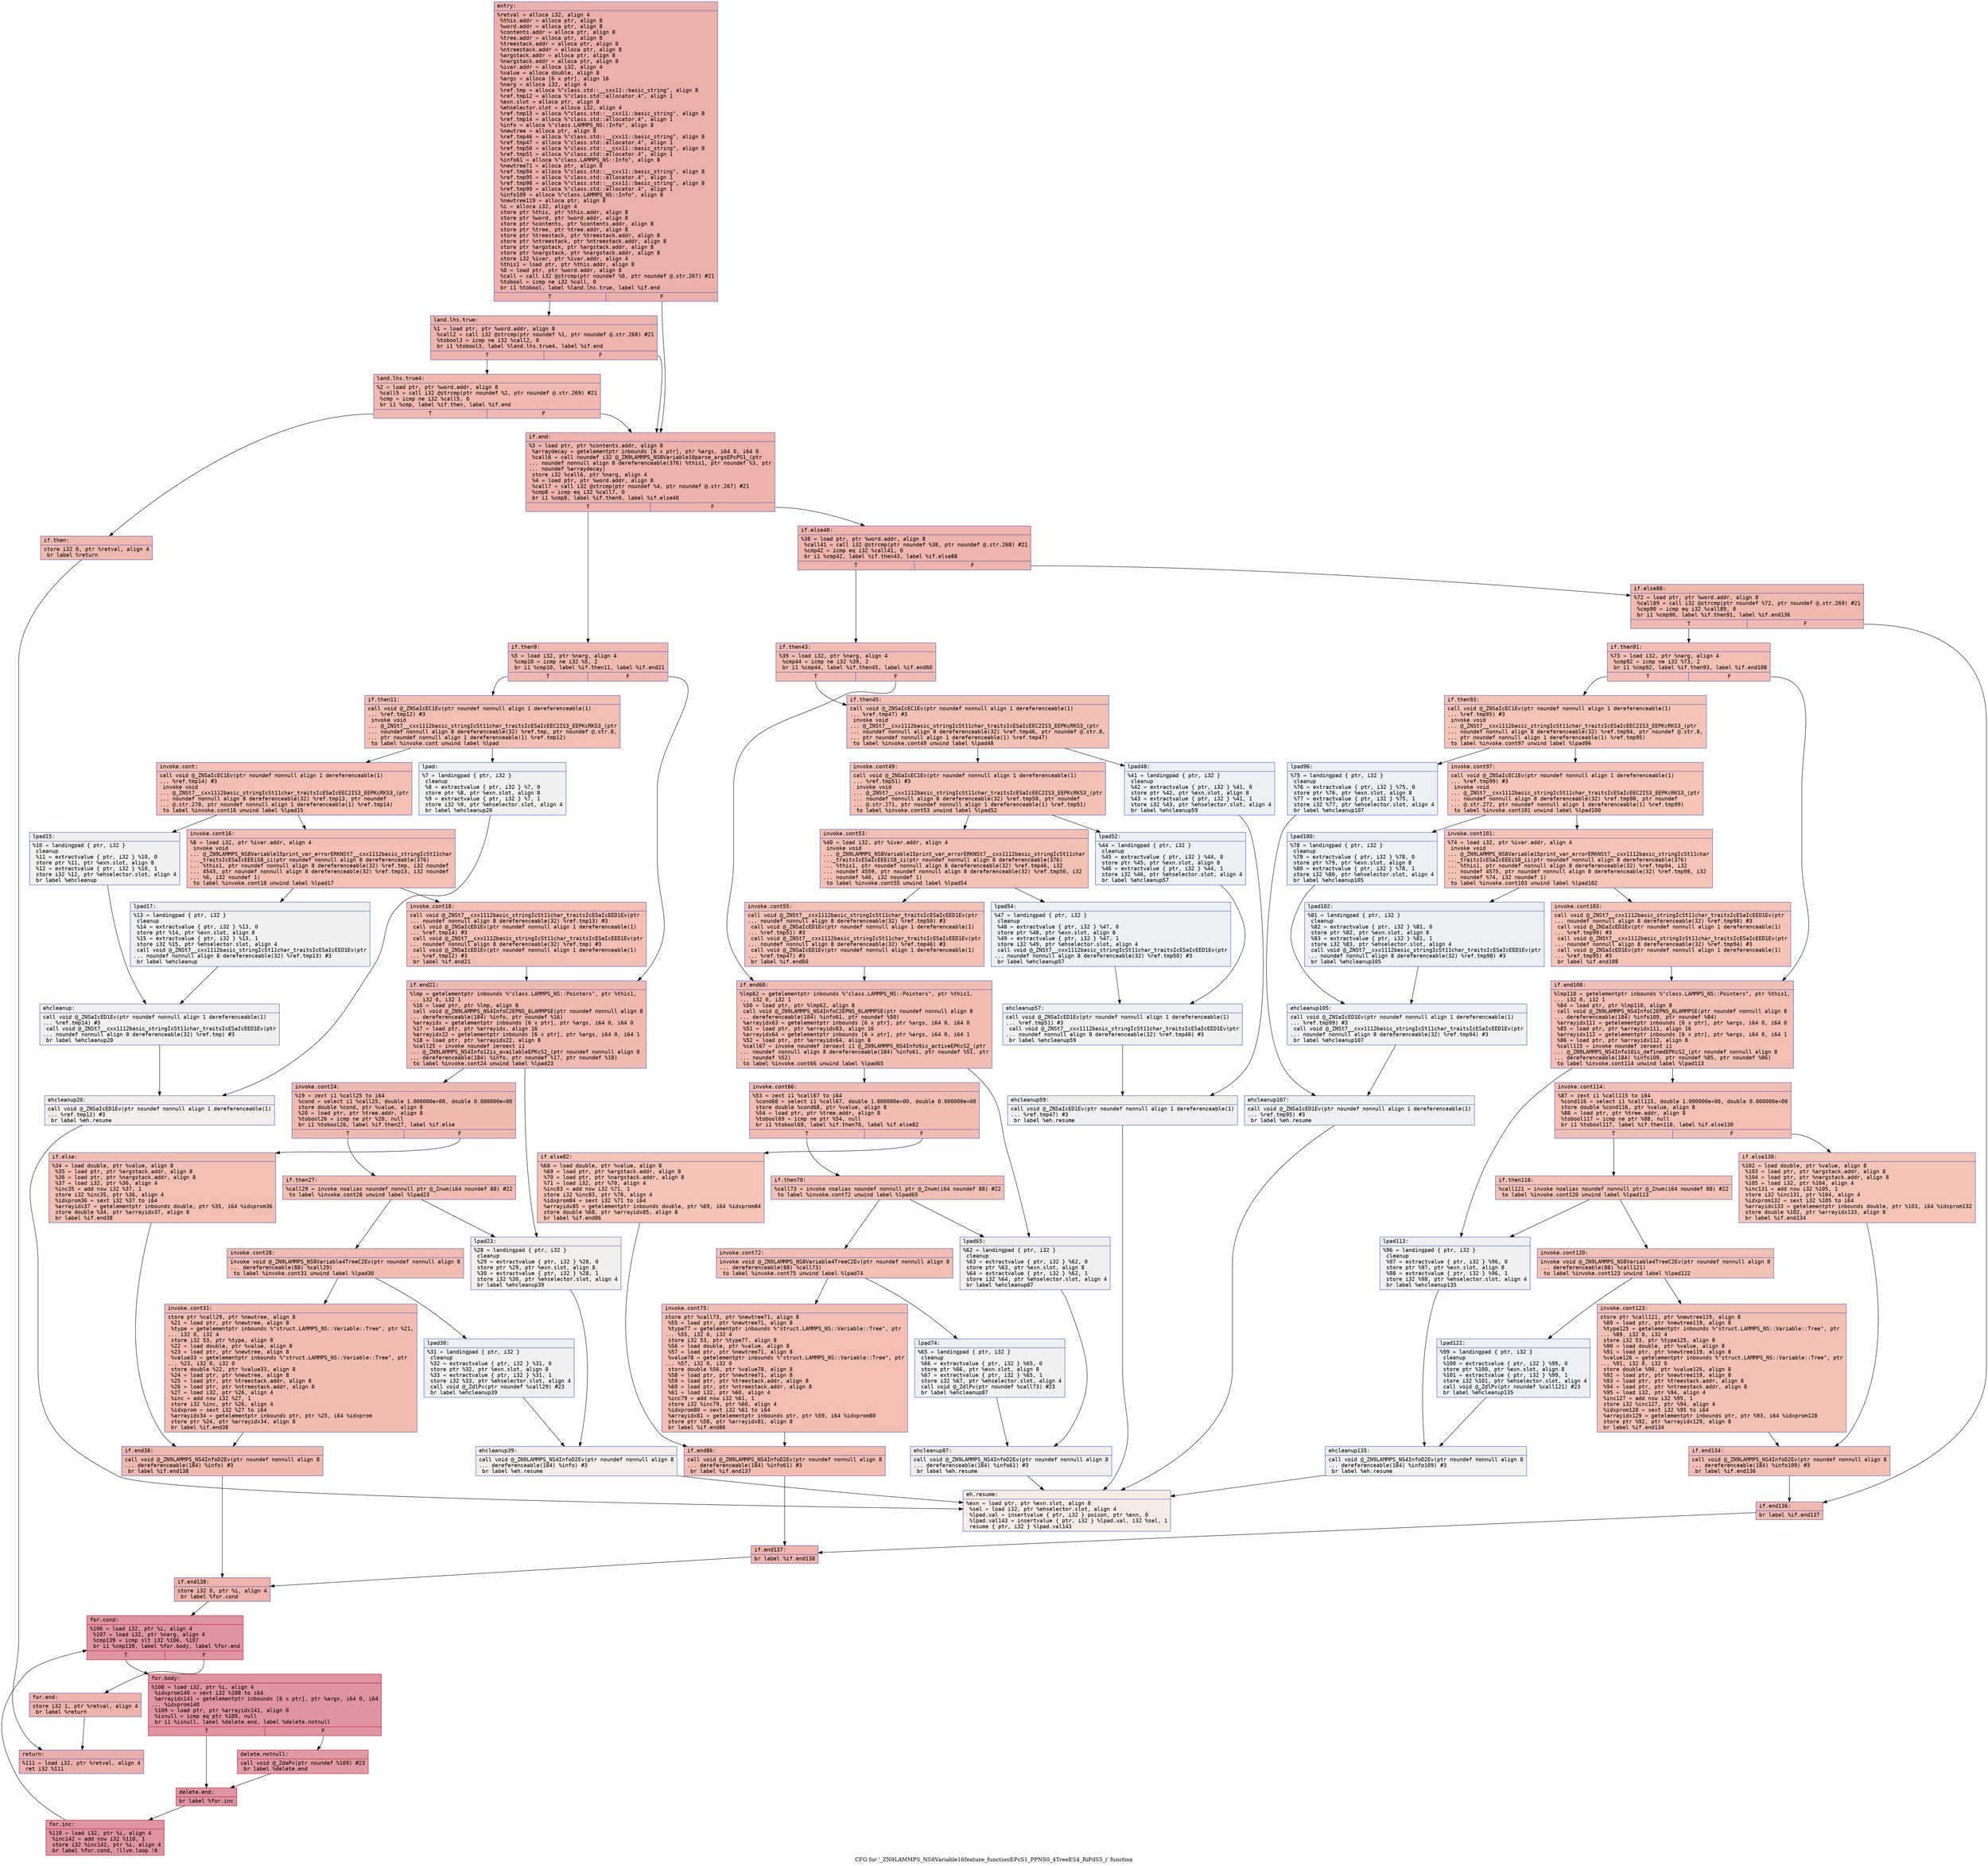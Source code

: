 digraph "CFG for '_ZN9LAMMPS_NS8Variable16feature_functionEPcS1_PPNS0_4TreeES4_RiPdS5_i' function" {
	label="CFG for '_ZN9LAMMPS_NS8Variable16feature_functionEPcS1_PPNS0_4TreeES4_RiPdS5_i' function";

	Node0x556bfe869080 [shape=record,color="#3d50c3ff", style=filled, fillcolor="#d24b4070" fontname="Courier",label="{entry:\l|  %retval = alloca i32, align 4\l  %this.addr = alloca ptr, align 8\l  %word.addr = alloca ptr, align 8\l  %contents.addr = alloca ptr, align 8\l  %tree.addr = alloca ptr, align 8\l  %treestack.addr = alloca ptr, align 8\l  %ntreestack.addr = alloca ptr, align 8\l  %argstack.addr = alloca ptr, align 8\l  %nargstack.addr = alloca ptr, align 8\l  %ivar.addr = alloca i32, align 4\l  %value = alloca double, align 8\l  %args = alloca [6 x ptr], align 16\l  %narg = alloca i32, align 4\l  %ref.tmp = alloca %\"class.std::__cxx11::basic_string\", align 8\l  %ref.tmp12 = alloca %\"class.std::allocator.4\", align 1\l  %exn.slot = alloca ptr, align 8\l  %ehselector.slot = alloca i32, align 4\l  %ref.tmp13 = alloca %\"class.std::__cxx11::basic_string\", align 8\l  %ref.tmp14 = alloca %\"class.std::allocator.4\", align 1\l  %info = alloca %\"class.LAMMPS_NS::Info\", align 8\l  %newtree = alloca ptr, align 8\l  %ref.tmp46 = alloca %\"class.std::__cxx11::basic_string\", align 8\l  %ref.tmp47 = alloca %\"class.std::allocator.4\", align 1\l  %ref.tmp50 = alloca %\"class.std::__cxx11::basic_string\", align 8\l  %ref.tmp51 = alloca %\"class.std::allocator.4\", align 1\l  %info61 = alloca %\"class.LAMMPS_NS::Info\", align 8\l  %newtree71 = alloca ptr, align 8\l  %ref.tmp94 = alloca %\"class.std::__cxx11::basic_string\", align 8\l  %ref.tmp95 = alloca %\"class.std::allocator.4\", align 1\l  %ref.tmp98 = alloca %\"class.std::__cxx11::basic_string\", align 8\l  %ref.tmp99 = alloca %\"class.std::allocator.4\", align 1\l  %info109 = alloca %\"class.LAMMPS_NS::Info\", align 8\l  %newtree119 = alloca ptr, align 8\l  %i = alloca i32, align 4\l  store ptr %this, ptr %this.addr, align 8\l  store ptr %word, ptr %word.addr, align 8\l  store ptr %contents, ptr %contents.addr, align 8\l  store ptr %tree, ptr %tree.addr, align 8\l  store ptr %treestack, ptr %treestack.addr, align 8\l  store ptr %ntreestack, ptr %ntreestack.addr, align 8\l  store ptr %argstack, ptr %argstack.addr, align 8\l  store ptr %nargstack, ptr %nargstack.addr, align 8\l  store i32 %ivar, ptr %ivar.addr, align 4\l  %this1 = load ptr, ptr %this.addr, align 8\l  %0 = load ptr, ptr %word.addr, align 8\l  %call = call i32 @strcmp(ptr noundef %0, ptr noundef @.str.267) #21\l  %tobool = icmp ne i32 %call, 0\l  br i1 %tobool, label %land.lhs.true, label %if.end\l|{<s0>T|<s1>F}}"];
	Node0x556bfe869080:s0 -> Node0x556bfe86b920[tooltip="entry -> land.lhs.true\nProbability 62.50%" ];
	Node0x556bfe869080:s1 -> Node0x556bfe86b970[tooltip="entry -> if.end\nProbability 37.50%" ];
	Node0x556bfe86b920 [shape=record,color="#3d50c3ff", style=filled, fillcolor="#d8564670" fontname="Courier",label="{land.lhs.true:\l|  %1 = load ptr, ptr %word.addr, align 8\l  %call2 = call i32 @strcmp(ptr noundef %1, ptr noundef @.str.268) #21\l  %tobool3 = icmp ne i32 %call2, 0\l  br i1 %tobool3, label %land.lhs.true4, label %if.end\l|{<s0>T|<s1>F}}"];
	Node0x556bfe86b920:s0 -> Node0x556bfe86a530[tooltip="land.lhs.true -> land.lhs.true4\nProbability 62.50%" ];
	Node0x556bfe86b920:s1 -> Node0x556bfe86b970[tooltip="land.lhs.true -> if.end\nProbability 37.50%" ];
	Node0x556bfe86a530 [shape=record,color="#3d50c3ff", style=filled, fillcolor="#dc5d4a70" fontname="Courier",label="{land.lhs.true4:\l|  %2 = load ptr, ptr %word.addr, align 8\l  %call5 = call i32 @strcmp(ptr noundef %2, ptr noundef @.str.269) #21\l  %cmp = icmp ne i32 %call5, 0\l  br i1 %cmp, label %if.then, label %if.end\l|{<s0>T|<s1>F}}"];
	Node0x556bfe86a530:s0 -> Node0x556bfe86c330[tooltip="land.lhs.true4 -> if.then\nProbability 62.50%" ];
	Node0x556bfe86a530:s1 -> Node0x556bfe86b970[tooltip="land.lhs.true4 -> if.end\nProbability 37.50%" ];
	Node0x556bfe86c330 [shape=record,color="#3d50c3ff", style=filled, fillcolor="#de614d70" fontname="Courier",label="{if.then:\l|  store i32 0, ptr %retval, align 4\l  br label %return\l}"];
	Node0x556bfe86c330 -> Node0x556bfe86c4f0[tooltip="if.then -> return\nProbability 100.00%" ];
	Node0x556bfe86b970 [shape=record,color="#3d50c3ff", style=filled, fillcolor="#d6524470" fontname="Courier",label="{if.end:\l|  %3 = load ptr, ptr %contents.addr, align 8\l  %arraydecay = getelementptr inbounds [6 x ptr], ptr %args, i64 0, i64 0\l  %call6 = call noundef i32 @_ZN9LAMMPS_NS8Variable10parse_argsEPcPS1_(ptr\l... noundef nonnull align 8 dereferenceable(376) %this1, ptr noundef %3, ptr\l... noundef %arraydecay)\l  store i32 %call6, ptr %narg, align 4\l  %4 = load ptr, ptr %word.addr, align 8\l  %call7 = call i32 @strcmp(ptr noundef %4, ptr noundef @.str.267) #21\l  %cmp8 = icmp eq i32 %call7, 0\l  br i1 %cmp8, label %if.then9, label %if.else40\l|{<s0>T|<s1>F}}"];
	Node0x556bfe86b970:s0 -> Node0x556bfe86cb40[tooltip="if.end -> if.then9\nProbability 37.50%" ];
	Node0x556bfe86b970:s1 -> Node0x556bfe86cb90[tooltip="if.end -> if.else40\nProbability 62.50%" ];
	Node0x556bfe86cb40 [shape=record,color="#3d50c3ff", style=filled, fillcolor="#de614d70" fontname="Courier",label="{if.then9:\l|  %5 = load i32, ptr %narg, align 4\l  %cmp10 = icmp ne i32 %5, 2\l  br i1 %cmp10, label %if.then11, label %if.end21\l|{<s0>T|<s1>F}}"];
	Node0x556bfe86cb40:s0 -> Node0x556bfe86cdf0[tooltip="if.then9 -> if.then11\nProbability 50.00%" ];
	Node0x556bfe86cb40:s1 -> Node0x556bfe86ce70[tooltip="if.then9 -> if.end21\nProbability 50.00%" ];
	Node0x556bfe86cdf0 [shape=record,color="#3d50c3ff", style=filled, fillcolor="#e36c5570" fontname="Courier",label="{if.then11:\l|  call void @_ZNSaIcEC1Ev(ptr noundef nonnull align 1 dereferenceable(1)\l... %ref.tmp12) #3\l  invoke void\l... @_ZNSt7__cxx1112basic_stringIcSt11char_traitsIcESaIcEEC2IS3_EEPKcRKS3_(ptr\l... noundef nonnull align 8 dereferenceable(32) %ref.tmp, ptr noundef @.str.8,\l... ptr noundef nonnull align 1 dereferenceable(1) %ref.tmp12)\l          to label %invoke.cont unwind label %lpad\l}"];
	Node0x556bfe86cdf0 -> Node0x556bfe86d120[tooltip="if.then11 -> invoke.cont\nProbability 100.00%" ];
	Node0x556bfe86cdf0 -> Node0x556bfe86d1a0[tooltip="if.then11 -> lpad\nProbability 0.00%" ];
	Node0x556bfe86d120 [shape=record,color="#3d50c3ff", style=filled, fillcolor="#e36c5570" fontname="Courier",label="{invoke.cont:\l|  call void @_ZNSaIcEC1Ev(ptr noundef nonnull align 1 dereferenceable(1)\l... %ref.tmp14) #3\l  invoke void\l... @_ZNSt7__cxx1112basic_stringIcSt11char_traitsIcESaIcEEC2IS3_EEPKcRKS3_(ptr\l... noundef nonnull align 8 dereferenceable(32) %ref.tmp13, ptr noundef\l... @.str.270, ptr noundef nonnull align 1 dereferenceable(1) %ref.tmp14)\l          to label %invoke.cont16 unwind label %lpad15\l}"];
	Node0x556bfe86d120 -> Node0x556bfe86d4c0[tooltip="invoke.cont -> invoke.cont16\nProbability 100.00%" ];
	Node0x556bfe86d120 -> Node0x556bfe86d510[tooltip="invoke.cont -> lpad15\nProbability 0.00%" ];
	Node0x556bfe86d4c0 [shape=record,color="#3d50c3ff", style=filled, fillcolor="#e36c5570" fontname="Courier",label="{invoke.cont16:\l|  %6 = load i32, ptr %ivar.addr, align 4\l  invoke void\l... @_ZN9LAMMPS_NS8Variable15print_var_errorERKNSt7__cxx1112basic_stringIcSt11char\l..._traitsIcESaIcEEEiS8_ii(ptr noundef nonnull align 8 dereferenceable(376)\l... %this1, ptr noundef nonnull align 8 dereferenceable(32) %ref.tmp, i32 noundef\l... 4543, ptr noundef nonnull align 8 dereferenceable(32) %ref.tmp13, i32 noundef\l... %6, i32 noundef 1)\l          to label %invoke.cont18 unwind label %lpad17\l}"];
	Node0x556bfe86d4c0 -> Node0x556bfe86d470[tooltip="invoke.cont16 -> invoke.cont18\nProbability 100.00%" ];
	Node0x556bfe86d4c0 -> Node0x556bfe86d860[tooltip="invoke.cont16 -> lpad17\nProbability 0.00%" ];
	Node0x556bfe86d470 [shape=record,color="#3d50c3ff", style=filled, fillcolor="#e36c5570" fontname="Courier",label="{invoke.cont18:\l|  call void @_ZNSt7__cxx1112basic_stringIcSt11char_traitsIcESaIcEED1Ev(ptr\l... noundef nonnull align 8 dereferenceable(32) %ref.tmp13) #3\l  call void @_ZNSaIcED1Ev(ptr noundef nonnull align 1 dereferenceable(1)\l... %ref.tmp14) #3\l  call void @_ZNSt7__cxx1112basic_stringIcSt11char_traitsIcESaIcEED1Ev(ptr\l... noundef nonnull align 8 dereferenceable(32) %ref.tmp) #3\l  call void @_ZNSaIcED1Ev(ptr noundef nonnull align 1 dereferenceable(1)\l... %ref.tmp12) #3\l  br label %if.end21\l}"];
	Node0x556bfe86d470 -> Node0x556bfe86ce70[tooltip="invoke.cont18 -> if.end21\nProbability 100.00%" ];
	Node0x556bfe86d1a0 [shape=record,color="#3d50c3ff", style=filled, fillcolor="#dbdcde70" fontname="Courier",label="{lpad:\l|  %7 = landingpad \{ ptr, i32 \}\l          cleanup\l  %8 = extractvalue \{ ptr, i32 \} %7, 0\l  store ptr %8, ptr %exn.slot, align 8\l  %9 = extractvalue \{ ptr, i32 \} %7, 1\l  store i32 %9, ptr %ehselector.slot, align 4\l  br label %ehcleanup20\l}"];
	Node0x556bfe86d1a0 -> Node0x556bfe86e1c0[tooltip="lpad -> ehcleanup20\nProbability 100.00%" ];
	Node0x556bfe86d510 [shape=record,color="#3d50c3ff", style=filled, fillcolor="#dbdcde70" fontname="Courier",label="{lpad15:\l|  %10 = landingpad \{ ptr, i32 \}\l          cleanup\l  %11 = extractvalue \{ ptr, i32 \} %10, 0\l  store ptr %11, ptr %exn.slot, align 8\l  %12 = extractvalue \{ ptr, i32 \} %10, 1\l  store i32 %12, ptr %ehselector.slot, align 4\l  br label %ehcleanup\l}"];
	Node0x556bfe86d510 -> Node0x556bfe86e4c0[tooltip="lpad15 -> ehcleanup\nProbability 100.00%" ];
	Node0x556bfe86d860 [shape=record,color="#3d50c3ff", style=filled, fillcolor="#dbdcde70" fontname="Courier",label="{lpad17:\l|  %13 = landingpad \{ ptr, i32 \}\l          cleanup\l  %14 = extractvalue \{ ptr, i32 \} %13, 0\l  store ptr %14, ptr %exn.slot, align 8\l  %15 = extractvalue \{ ptr, i32 \} %13, 1\l  store i32 %15, ptr %ehselector.slot, align 4\l  call void @_ZNSt7__cxx1112basic_stringIcSt11char_traitsIcESaIcEED1Ev(ptr\l... noundef nonnull align 8 dereferenceable(32) %ref.tmp13) #3\l  br label %ehcleanup\l}"];
	Node0x556bfe86d860 -> Node0x556bfe86e4c0[tooltip="lpad17 -> ehcleanup\nProbability 100.00%" ];
	Node0x556bfe86e4c0 [shape=record,color="#3d50c3ff", style=filled, fillcolor="#e0dbd870" fontname="Courier",label="{ehcleanup:\l|  call void @_ZNSaIcED1Ev(ptr noundef nonnull align 1 dereferenceable(1)\l... %ref.tmp14) #3\l  call void @_ZNSt7__cxx1112basic_stringIcSt11char_traitsIcESaIcEED1Ev(ptr\l... noundef nonnull align 8 dereferenceable(32) %ref.tmp) #3\l  br label %ehcleanup20\l}"];
	Node0x556bfe86e4c0 -> Node0x556bfe86e1c0[tooltip="ehcleanup -> ehcleanup20\nProbability 100.00%" ];
	Node0x556bfe86e1c0 [shape=record,color="#3d50c3ff", style=filled, fillcolor="#e3d9d370" fontname="Courier",label="{ehcleanup20:\l|  call void @_ZNSaIcED1Ev(ptr noundef nonnull align 1 dereferenceable(1)\l... %ref.tmp12) #3\l  br label %eh.resume\l}"];
	Node0x556bfe86e1c0 -> Node0x556bfe86ed70[tooltip="ehcleanup20 -> eh.resume\nProbability 100.00%" ];
	Node0x556bfe86ce70 [shape=record,color="#3d50c3ff", style=filled, fillcolor="#de614d70" fontname="Courier",label="{if.end21:\l|  %lmp = getelementptr inbounds %\"class.LAMMPS_NS::Pointers\", ptr %this1,\l... i32 0, i32 1\l  %16 = load ptr, ptr %lmp, align 8\l  call void @_ZN9LAMMPS_NS4InfoC2EPNS_6LAMMPSE(ptr noundef nonnull align 8\l... dereferenceable(184) %info, ptr noundef %16)\l  %arrayidx = getelementptr inbounds [6 x ptr], ptr %args, i64 0, i64 0\l  %17 = load ptr, ptr %arrayidx, align 16\l  %arrayidx22 = getelementptr inbounds [6 x ptr], ptr %args, i64 0, i64 1\l  %18 = load ptr, ptr %arrayidx22, align 8\l  %call25 = invoke noundef zeroext i1\l... @_ZN9LAMMPS_NS4Info12is_availableEPKcS2_(ptr noundef nonnull align 8\l... dereferenceable(184) %info, ptr noundef %17, ptr noundef %18)\l          to label %invoke.cont24 unwind label %lpad23\l}"];
	Node0x556bfe86ce70 -> Node0x556bfe86f480[tooltip="if.end21 -> invoke.cont24\nProbability 100.00%" ];
	Node0x556bfe86ce70 -> Node0x556bfe86f500[tooltip="if.end21 -> lpad23\nProbability 0.00%" ];
	Node0x556bfe86f480 [shape=record,color="#3d50c3ff", style=filled, fillcolor="#de614d70" fontname="Courier",label="{invoke.cont24:\l|  %19 = zext i1 %call25 to i64\l  %cond = select i1 %call25, double 1.000000e+00, double 0.000000e+00\l  store double %cond, ptr %value, align 8\l  %20 = load ptr, ptr %tree.addr, align 8\l  %tobool26 = icmp ne ptr %20, null\l  br i1 %tobool26, label %if.then27, label %if.else\l|{<s0>T|<s1>F}}"];
	Node0x556bfe86f480:s0 -> Node0x556bfe86fa60[tooltip="invoke.cont24 -> if.then27\nProbability 62.50%" ];
	Node0x556bfe86f480:s1 -> Node0x556bfe86fae0[tooltip="invoke.cont24 -> if.else\nProbability 37.50%" ];
	Node0x556bfe86fa60 [shape=record,color="#3d50c3ff", style=filled, fillcolor="#e1675170" fontname="Courier",label="{if.then27:\l|  %call29 = invoke noalias noundef nonnull ptr @_Znwm(i64 noundef 88) #22\l          to label %invoke.cont28 unwind label %lpad23\l}"];
	Node0x556bfe86fa60 -> Node0x556bfe86fc20[tooltip="if.then27 -> invoke.cont28\nProbability 100.00%" ];
	Node0x556bfe86fa60 -> Node0x556bfe86f500[tooltip="if.then27 -> lpad23\nProbability 0.00%" ];
	Node0x556bfe86fc20 [shape=record,color="#3d50c3ff", style=filled, fillcolor="#e1675170" fontname="Courier",label="{invoke.cont28:\l|  invoke void @_ZN9LAMMPS_NS8Variable4TreeC2Ev(ptr noundef nonnull align 8\l... dereferenceable(88) %call29)\l          to label %invoke.cont31 unwind label %lpad30\l}"];
	Node0x556bfe86fc20 -> Node0x556bfe86fe20[tooltip="invoke.cont28 -> invoke.cont31\nProbability 100.00%" ];
	Node0x556bfe86fc20 -> Node0x556bfe86fea0[tooltip="invoke.cont28 -> lpad30\nProbability 0.00%" ];
	Node0x556bfe86fe20 [shape=record,color="#3d50c3ff", style=filled, fillcolor="#e1675170" fontname="Courier",label="{invoke.cont31:\l|  store ptr %call29, ptr %newtree, align 8\l  %21 = load ptr, ptr %newtree, align 8\l  %type = getelementptr inbounds %\"struct.LAMMPS_NS::Variable::Tree\", ptr %21,\l... i32 0, i32 4\l  store i32 53, ptr %type, align 8\l  %22 = load double, ptr %value, align 8\l  %23 = load ptr, ptr %newtree, align 8\l  %value33 = getelementptr inbounds %\"struct.LAMMPS_NS::Variable::Tree\", ptr\l... %23, i32 0, i32 0\l  store double %22, ptr %value33, align 8\l  %24 = load ptr, ptr %newtree, align 8\l  %25 = load ptr, ptr %treestack.addr, align 8\l  %26 = load ptr, ptr %ntreestack.addr, align 8\l  %27 = load i32, ptr %26, align 4\l  %inc = add nsw i32 %27, 1\l  store i32 %inc, ptr %26, align 4\l  %idxprom = sext i32 %27 to i64\l  %arrayidx34 = getelementptr inbounds ptr, ptr %25, i64 %idxprom\l  store ptr %24, ptr %arrayidx34, align 8\l  br label %if.end38\l}"];
	Node0x556bfe86fe20 -> Node0x556bfe870ab0[tooltip="invoke.cont31 -> if.end38\nProbability 100.00%" ];
	Node0x556bfe86f500 [shape=record,color="#3d50c3ff", style=filled, fillcolor="#e3d9d370" fontname="Courier",label="{lpad23:\l|  %28 = landingpad \{ ptr, i32 \}\l          cleanup\l  %29 = extractvalue \{ ptr, i32 \} %28, 0\l  store ptr %29, ptr %exn.slot, align 8\l  %30 = extractvalue \{ ptr, i32 \} %28, 1\l  store i32 %30, ptr %ehselector.slot, align 4\l  br label %ehcleanup39\l}"];
	Node0x556bfe86f500 -> Node0x556bfe870e20[tooltip="lpad23 -> ehcleanup39\nProbability 100.00%" ];
	Node0x556bfe86fea0 [shape=record,color="#3d50c3ff", style=filled, fillcolor="#dbdcde70" fontname="Courier",label="{lpad30:\l|  %31 = landingpad \{ ptr, i32 \}\l          cleanup\l  %32 = extractvalue \{ ptr, i32 \} %31, 0\l  store ptr %32, ptr %exn.slot, align 8\l  %33 = extractvalue \{ ptr, i32 \} %31, 1\l  store i32 %33, ptr %ehselector.slot, align 4\l  call void @_ZdlPv(ptr noundef %call29) #23\l  br label %ehcleanup39\l}"];
	Node0x556bfe86fea0 -> Node0x556bfe870e20[tooltip="lpad30 -> ehcleanup39\nProbability 100.00%" ];
	Node0x556bfe86fae0 [shape=record,color="#3d50c3ff", style=filled, fillcolor="#e36c5570" fontname="Courier",label="{if.else:\l|  %34 = load double, ptr %value, align 8\l  %35 = load ptr, ptr %argstack.addr, align 8\l  %36 = load ptr, ptr %nargstack.addr, align 8\l  %37 = load i32, ptr %36, align 4\l  %inc35 = add nsw i32 %37, 1\l  store i32 %inc35, ptr %36, align 4\l  %idxprom36 = sext i32 %37 to i64\l  %arrayidx37 = getelementptr inbounds double, ptr %35, i64 %idxprom36\l  store double %34, ptr %arrayidx37, align 8\l  br label %if.end38\l}"];
	Node0x556bfe86fae0 -> Node0x556bfe870ab0[tooltip="if.else -> if.end38\nProbability 100.00%" ];
	Node0x556bfe870ab0 [shape=record,color="#3d50c3ff", style=filled, fillcolor="#de614d70" fontname="Courier",label="{if.end38:\l|  call void @_ZN9LAMMPS_NS4InfoD2Ev(ptr noundef nonnull align 8\l... dereferenceable(184) %info) #3\l  br label %if.end138\l}"];
	Node0x556bfe870ab0 -> Node0x556bfe86bdc0[tooltip="if.end38 -> if.end138\nProbability 100.00%" ];
	Node0x556bfe870e20 [shape=record,color="#3d50c3ff", style=filled, fillcolor="#e5d8d170" fontname="Courier",label="{ehcleanup39:\l|  call void @_ZN9LAMMPS_NS4InfoD2Ev(ptr noundef nonnull align 8\l... dereferenceable(184) %info) #3\l  br label %eh.resume\l}"];
	Node0x556bfe870e20 -> Node0x556bfe86ed70[tooltip="ehcleanup39 -> eh.resume\nProbability 100.00%" ];
	Node0x556bfe86cb90 [shape=record,color="#3d50c3ff", style=filled, fillcolor="#d8564670" fontname="Courier",label="{if.else40:\l|  %38 = load ptr, ptr %word.addr, align 8\l  %call41 = call i32 @strcmp(ptr noundef %38, ptr noundef @.str.268) #21\l  %cmp42 = icmp eq i32 %call41, 0\l  br i1 %cmp42, label %if.then43, label %if.else88\l|{<s0>T|<s1>F}}"];
	Node0x556bfe86cb90:s0 -> Node0x556bfe8b8940[tooltip="if.else40 -> if.then43\nProbability 37.50%" ];
	Node0x556bfe86cb90:s1 -> Node0x556bfe8b8990[tooltip="if.else40 -> if.else88\nProbability 62.50%" ];
	Node0x556bfe8b8940 [shape=record,color="#3d50c3ff", style=filled, fillcolor="#e1675170" fontname="Courier",label="{if.then43:\l|  %39 = load i32, ptr %narg, align 4\l  %cmp44 = icmp ne i32 %39, 2\l  br i1 %cmp44, label %if.then45, label %if.end60\l|{<s0>T|<s1>F}}"];
	Node0x556bfe8b8940:s0 -> Node0x556bfe8b8bc0[tooltip="if.then43 -> if.then45\nProbability 50.00%" ];
	Node0x556bfe8b8940:s1 -> Node0x556bfe8b8c40[tooltip="if.then43 -> if.end60\nProbability 50.00%" ];
	Node0x556bfe8b8bc0 [shape=record,color="#3d50c3ff", style=filled, fillcolor="#e5705870" fontname="Courier",label="{if.then45:\l|  call void @_ZNSaIcEC1Ev(ptr noundef nonnull align 1 dereferenceable(1)\l... %ref.tmp47) #3\l  invoke void\l... @_ZNSt7__cxx1112basic_stringIcSt11char_traitsIcESaIcEEC2IS3_EEPKcRKS3_(ptr\l... noundef nonnull align 8 dereferenceable(32) %ref.tmp46, ptr noundef @.str.8,\l... ptr noundef nonnull align 1 dereferenceable(1) %ref.tmp47)\l          to label %invoke.cont49 unwind label %lpad48\l}"];
	Node0x556bfe8b8bc0 -> Node0x556bfe8b8f50[tooltip="if.then45 -> invoke.cont49\nProbability 100.00%" ];
	Node0x556bfe8b8bc0 -> Node0x556bfe8b8fd0[tooltip="if.then45 -> lpad48\nProbability 0.00%" ];
	Node0x556bfe8b8f50 [shape=record,color="#3d50c3ff", style=filled, fillcolor="#e5705870" fontname="Courier",label="{invoke.cont49:\l|  call void @_ZNSaIcEC1Ev(ptr noundef nonnull align 1 dereferenceable(1)\l... %ref.tmp51) #3\l  invoke void\l... @_ZNSt7__cxx1112basic_stringIcSt11char_traitsIcESaIcEEC2IS3_EEPKcRKS3_(ptr\l... noundef nonnull align 8 dereferenceable(32) %ref.tmp50, ptr noundef\l... @.str.271, ptr noundef nonnull align 1 dereferenceable(1) %ref.tmp51)\l          to label %invoke.cont53 unwind label %lpad52\l}"];
	Node0x556bfe8b8f50 -> Node0x556bfe8b9350[tooltip="invoke.cont49 -> invoke.cont53\nProbability 100.00%" ];
	Node0x556bfe8b8f50 -> Node0x556bfe8b93a0[tooltip="invoke.cont49 -> lpad52\nProbability 0.00%" ];
	Node0x556bfe8b9350 [shape=record,color="#3d50c3ff", style=filled, fillcolor="#e5705870" fontname="Courier",label="{invoke.cont53:\l|  %40 = load i32, ptr %ivar.addr, align 4\l  invoke void\l... @_ZN9LAMMPS_NS8Variable15print_var_errorERKNSt7__cxx1112basic_stringIcSt11char\l..._traitsIcESaIcEEEiS8_ii(ptr noundef nonnull align 8 dereferenceable(376)\l... %this1, ptr noundef nonnull align 8 dereferenceable(32) %ref.tmp46, i32\l... noundef 4559, ptr noundef nonnull align 8 dereferenceable(32) %ref.tmp50, i32\l... noundef %40, i32 noundef 1)\l          to label %invoke.cont55 unwind label %lpad54\l}"];
	Node0x556bfe8b9350 -> Node0x556bfe8b9300[tooltip="invoke.cont53 -> invoke.cont55\nProbability 100.00%" ];
	Node0x556bfe8b9350 -> Node0x556bfe8b9750[tooltip="invoke.cont53 -> lpad54\nProbability 0.00%" ];
	Node0x556bfe8b9300 [shape=record,color="#3d50c3ff", style=filled, fillcolor="#e5705870" fontname="Courier",label="{invoke.cont55:\l|  call void @_ZNSt7__cxx1112basic_stringIcSt11char_traitsIcESaIcEED1Ev(ptr\l... noundef nonnull align 8 dereferenceable(32) %ref.tmp50) #3\l  call void @_ZNSaIcED1Ev(ptr noundef nonnull align 1 dereferenceable(1)\l... %ref.tmp51) #3\l  call void @_ZNSt7__cxx1112basic_stringIcSt11char_traitsIcESaIcEED1Ev(ptr\l... noundef nonnull align 8 dereferenceable(32) %ref.tmp46) #3\l  call void @_ZNSaIcED1Ev(ptr noundef nonnull align 1 dereferenceable(1)\l... %ref.tmp47) #3\l  br label %if.end60\l}"];
	Node0x556bfe8b9300 -> Node0x556bfe8b8c40[tooltip="invoke.cont55 -> if.end60\nProbability 100.00%" ];
	Node0x556bfe8b8fd0 [shape=record,color="#3d50c3ff", style=filled, fillcolor="#d6dce470" fontname="Courier",label="{lpad48:\l|  %41 = landingpad \{ ptr, i32 \}\l          cleanup\l  %42 = extractvalue \{ ptr, i32 \} %41, 0\l  store ptr %42, ptr %exn.slot, align 8\l  %43 = extractvalue \{ ptr, i32 \} %41, 1\l  store i32 %43, ptr %ehselector.slot, align 4\l  br label %ehcleanup59\l}"];
	Node0x556bfe8b8fd0 -> Node0x556bfe8ba110[tooltip="lpad48 -> ehcleanup59\nProbability 100.00%" ];
	Node0x556bfe8b93a0 [shape=record,color="#3d50c3ff", style=filled, fillcolor="#d6dce470" fontname="Courier",label="{lpad52:\l|  %44 = landingpad \{ ptr, i32 \}\l          cleanup\l  %45 = extractvalue \{ ptr, i32 \} %44, 0\l  store ptr %45, ptr %exn.slot, align 8\l  %46 = extractvalue \{ ptr, i32 \} %44, 1\l  store i32 %46, ptr %ehselector.slot, align 4\l  br label %ehcleanup57\l}"];
	Node0x556bfe8b93a0 -> Node0x556bfe8ba410[tooltip="lpad52 -> ehcleanup57\nProbability 100.00%" ];
	Node0x556bfe8b9750 [shape=record,color="#3d50c3ff", style=filled, fillcolor="#d6dce470" fontname="Courier",label="{lpad54:\l|  %47 = landingpad \{ ptr, i32 \}\l          cleanup\l  %48 = extractvalue \{ ptr, i32 \} %47, 0\l  store ptr %48, ptr %exn.slot, align 8\l  %49 = extractvalue \{ ptr, i32 \} %47, 1\l  store i32 %49, ptr %ehselector.slot, align 4\l  call void @_ZNSt7__cxx1112basic_stringIcSt11char_traitsIcESaIcEED1Ev(ptr\l... noundef nonnull align 8 dereferenceable(32) %ref.tmp50) #3\l  br label %ehcleanup57\l}"];
	Node0x556bfe8b9750 -> Node0x556bfe8ba410[tooltip="lpad54 -> ehcleanup57\nProbability 100.00%" ];
	Node0x556bfe8ba410 [shape=record,color="#3d50c3ff", style=filled, fillcolor="#dbdcde70" fontname="Courier",label="{ehcleanup57:\l|  call void @_ZNSaIcED1Ev(ptr noundef nonnull align 1 dereferenceable(1)\l... %ref.tmp51) #3\l  call void @_ZNSt7__cxx1112basic_stringIcSt11char_traitsIcESaIcEED1Ev(ptr\l... noundef nonnull align 8 dereferenceable(32) %ref.tmp46) #3\l  br label %ehcleanup59\l}"];
	Node0x556bfe8ba410 -> Node0x556bfe8ba110[tooltip="ehcleanup57 -> ehcleanup59\nProbability 100.00%" ];
	Node0x556bfe8ba110 [shape=record,color="#3d50c3ff", style=filled, fillcolor="#dedcdb70" fontname="Courier",label="{ehcleanup59:\l|  call void @_ZNSaIcED1Ev(ptr noundef nonnull align 1 dereferenceable(1)\l... %ref.tmp47) #3\l  br label %eh.resume\l}"];
	Node0x556bfe8ba110 -> Node0x556bfe86ed70[tooltip="ehcleanup59 -> eh.resume\nProbability 100.00%" ];
	Node0x556bfe8b8c40 [shape=record,color="#3d50c3ff", style=filled, fillcolor="#e1675170" fontname="Courier",label="{if.end60:\l|  %lmp62 = getelementptr inbounds %\"class.LAMMPS_NS::Pointers\", ptr %this1,\l... i32 0, i32 1\l  %50 = load ptr, ptr %lmp62, align 8\l  call void @_ZN9LAMMPS_NS4InfoC2EPNS_6LAMMPSE(ptr noundef nonnull align 8\l... dereferenceable(184) %info61, ptr noundef %50)\l  %arrayidx63 = getelementptr inbounds [6 x ptr], ptr %args, i64 0, i64 0\l  %51 = load ptr, ptr %arrayidx63, align 16\l  %arrayidx64 = getelementptr inbounds [6 x ptr], ptr %args, i64 0, i64 1\l  %52 = load ptr, ptr %arrayidx64, align 8\l  %call67 = invoke noundef zeroext i1 @_ZN9LAMMPS_NS4Info9is_activeEPKcS2_(ptr\l... noundef nonnull align 8 dereferenceable(184) %info61, ptr noundef %51, ptr\l... noundef %52)\l          to label %invoke.cont66 unwind label %lpad65\l}"];
	Node0x556bfe8b8c40 -> Node0x556bfe8bbb10[tooltip="if.end60 -> invoke.cont66\nProbability 100.00%" ];
	Node0x556bfe8b8c40 -> Node0x556bfe8bbb90[tooltip="if.end60 -> lpad65\nProbability 0.00%" ];
	Node0x556bfe8bbb10 [shape=record,color="#3d50c3ff", style=filled, fillcolor="#e1675170" fontname="Courier",label="{invoke.cont66:\l|  %53 = zext i1 %call67 to i64\l  %cond68 = select i1 %call67, double 1.000000e+00, double 0.000000e+00\l  store double %cond68, ptr %value, align 8\l  %54 = load ptr, ptr %tree.addr, align 8\l  %tobool69 = icmp ne ptr %54, null\l  br i1 %tobool69, label %if.then70, label %if.else82\l|{<s0>T|<s1>F}}"];
	Node0x556bfe8bbb10:s0 -> Node0x556bfe8bc0f0[tooltip="invoke.cont66 -> if.then70\nProbability 62.50%" ];
	Node0x556bfe8bbb10:s1 -> Node0x556bfe8bc170[tooltip="invoke.cont66 -> if.else82\nProbability 37.50%" ];
	Node0x556bfe8bc0f0 [shape=record,color="#3d50c3ff", style=filled, fillcolor="#e36c5570" fontname="Courier",label="{if.then70:\l|  %call73 = invoke noalias noundef nonnull ptr @_Znwm(i64 noundef 88) #22\l          to label %invoke.cont72 unwind label %lpad65\l}"];
	Node0x556bfe8bc0f0 -> Node0x556bfe8bc320[tooltip="if.then70 -> invoke.cont72\nProbability 100.00%" ];
	Node0x556bfe8bc0f0 -> Node0x556bfe8bbb90[tooltip="if.then70 -> lpad65\nProbability 0.00%" ];
	Node0x556bfe8bc320 [shape=record,color="#3d50c3ff", style=filled, fillcolor="#e36c5570" fontname="Courier",label="{invoke.cont72:\l|  invoke void @_ZN9LAMMPS_NS8Variable4TreeC2Ev(ptr noundef nonnull align 8\l... dereferenceable(88) %call73)\l          to label %invoke.cont75 unwind label %lpad74\l}"];
	Node0x556bfe8bc320 -> Node0x556bfe8bc520[tooltip="invoke.cont72 -> invoke.cont75\nProbability 100.00%" ];
	Node0x556bfe8bc320 -> Node0x556bfe8bc5a0[tooltip="invoke.cont72 -> lpad74\nProbability 0.00%" ];
	Node0x556bfe8bc520 [shape=record,color="#3d50c3ff", style=filled, fillcolor="#e36c5570" fontname="Courier",label="{invoke.cont75:\l|  store ptr %call73, ptr %newtree71, align 8\l  %55 = load ptr, ptr %newtree71, align 8\l  %type77 = getelementptr inbounds %\"struct.LAMMPS_NS::Variable::Tree\", ptr\l... %55, i32 0, i32 4\l  store i32 53, ptr %type77, align 8\l  %56 = load double, ptr %value, align 8\l  %57 = load ptr, ptr %newtree71, align 8\l  %value78 = getelementptr inbounds %\"struct.LAMMPS_NS::Variable::Tree\", ptr\l... %57, i32 0, i32 0\l  store double %56, ptr %value78, align 8\l  %58 = load ptr, ptr %newtree71, align 8\l  %59 = load ptr, ptr %treestack.addr, align 8\l  %60 = load ptr, ptr %ntreestack.addr, align 8\l  %61 = load i32, ptr %60, align 4\l  %inc79 = add nsw i32 %61, 1\l  store i32 %inc79, ptr %60, align 4\l  %idxprom80 = sext i32 %61 to i64\l  %arrayidx81 = getelementptr inbounds ptr, ptr %59, i64 %idxprom80\l  store ptr %58, ptr %arrayidx81, align 8\l  br label %if.end86\l}"];
	Node0x556bfe8bc520 -> Node0x556bfe8bd1f0[tooltip="invoke.cont75 -> if.end86\nProbability 100.00%" ];
	Node0x556bfe8bbb90 [shape=record,color="#3d50c3ff", style=filled, fillcolor="#e0dbd870" fontname="Courier",label="{lpad65:\l|  %62 = landingpad \{ ptr, i32 \}\l          cleanup\l  %63 = extractvalue \{ ptr, i32 \} %62, 0\l  store ptr %63, ptr %exn.slot, align 8\l  %64 = extractvalue \{ ptr, i32 \} %62, 1\l  store i32 %64, ptr %ehselector.slot, align 4\l  br label %ehcleanup87\l}"];
	Node0x556bfe8bbb90 -> Node0x556bfe8bd590[tooltip="lpad65 -> ehcleanup87\nProbability 100.00%" ];
	Node0x556bfe8bc5a0 [shape=record,color="#3d50c3ff", style=filled, fillcolor="#d9dce170" fontname="Courier",label="{lpad74:\l|  %65 = landingpad \{ ptr, i32 \}\l          cleanup\l  %66 = extractvalue \{ ptr, i32 \} %65, 0\l  store ptr %66, ptr %exn.slot, align 8\l  %67 = extractvalue \{ ptr, i32 \} %65, 1\l  store i32 %67, ptr %ehselector.slot, align 4\l  call void @_ZdlPv(ptr noundef %call73) #23\l  br label %ehcleanup87\l}"];
	Node0x556bfe8bc5a0 -> Node0x556bfe8bd590[tooltip="lpad74 -> ehcleanup87\nProbability 100.00%" ];
	Node0x556bfe8bc170 [shape=record,color="#3d50c3ff", style=filled, fillcolor="#e8765c70" fontname="Courier",label="{if.else82:\l|  %68 = load double, ptr %value, align 8\l  %69 = load ptr, ptr %argstack.addr, align 8\l  %70 = load ptr, ptr %nargstack.addr, align 8\l  %71 = load i32, ptr %70, align 4\l  %inc83 = add nsw i32 %71, 1\l  store i32 %inc83, ptr %70, align 4\l  %idxprom84 = sext i32 %71 to i64\l  %arrayidx85 = getelementptr inbounds double, ptr %69, i64 %idxprom84\l  store double %68, ptr %arrayidx85, align 8\l  br label %if.end86\l}"];
	Node0x556bfe8bc170 -> Node0x556bfe8bd1f0[tooltip="if.else82 -> if.end86\nProbability 100.00%" ];
	Node0x556bfe8bd1f0 [shape=record,color="#3d50c3ff", style=filled, fillcolor="#e1675170" fontname="Courier",label="{if.end86:\l|  call void @_ZN9LAMMPS_NS4InfoD2Ev(ptr noundef nonnull align 8\l... dereferenceable(184) %info61) #3\l  br label %if.end137\l}"];
	Node0x556bfe8bd1f0 -> Node0x556bfe8be210[tooltip="if.end86 -> if.end137\nProbability 100.00%" ];
	Node0x556bfe8bd590 [shape=record,color="#3d50c3ff", style=filled, fillcolor="#e0dbd870" fontname="Courier",label="{ehcleanup87:\l|  call void @_ZN9LAMMPS_NS4InfoD2Ev(ptr noundef nonnull align 8\l... dereferenceable(184) %info61) #3\l  br label %eh.resume\l}"];
	Node0x556bfe8bd590 -> Node0x556bfe86ed70[tooltip="ehcleanup87 -> eh.resume\nProbability 100.00%" ];
	Node0x556bfe8b8990 [shape=record,color="#3d50c3ff", style=filled, fillcolor="#de614d70" fontname="Courier",label="{if.else88:\l|  %72 = load ptr, ptr %word.addr, align 8\l  %call89 = call i32 @strcmp(ptr noundef %72, ptr noundef @.str.269) #21\l  %cmp90 = icmp eq i32 %call89, 0\l  br i1 %cmp90, label %if.then91, label %if.end136\l|{<s0>T|<s1>F}}"];
	Node0x556bfe8b8990:s0 -> Node0x556bfe8be6e0[tooltip="if.else88 -> if.then91\nProbability 37.50%" ];
	Node0x556bfe8b8990:s1 -> Node0x556bfe8be730[tooltip="if.else88 -> if.end136\nProbability 62.50%" ];
	Node0x556bfe8be6e0 [shape=record,color="#3d50c3ff", style=filled, fillcolor="#e36c5570" fontname="Courier",label="{if.then91:\l|  %73 = load i32, ptr %narg, align 4\l  %cmp92 = icmp ne i32 %73, 2\l  br i1 %cmp92, label %if.then93, label %if.end108\l|{<s0>T|<s1>F}}"];
	Node0x556bfe8be6e0:s0 -> Node0x556bfe8be960[tooltip="if.then91 -> if.then93\nProbability 50.00%" ];
	Node0x556bfe8be6e0:s1 -> Node0x556bfe8be9e0[tooltip="if.then91 -> if.end108\nProbability 50.00%" ];
	Node0x556bfe8be960 [shape=record,color="#3d50c3ff", style=filled, fillcolor="#e8765c70" fontname="Courier",label="{if.then93:\l|  call void @_ZNSaIcEC1Ev(ptr noundef nonnull align 1 dereferenceable(1)\l... %ref.tmp95) #3\l  invoke void\l... @_ZNSt7__cxx1112basic_stringIcSt11char_traitsIcESaIcEEC2IS3_EEPKcRKS3_(ptr\l... noundef nonnull align 8 dereferenceable(32) %ref.tmp94, ptr noundef @.str.8,\l... ptr noundef nonnull align 1 dereferenceable(1) %ref.tmp95)\l          to label %invoke.cont97 unwind label %lpad96\l}"];
	Node0x556bfe8be960 -> Node0x556bfe8bec90[tooltip="if.then93 -> invoke.cont97\nProbability 100.00%" ];
	Node0x556bfe8be960 -> Node0x556bfe8bed10[tooltip="if.then93 -> lpad96\nProbability 0.00%" ];
	Node0x556bfe8bec90 [shape=record,color="#3d50c3ff", style=filled, fillcolor="#e8765c70" fontname="Courier",label="{invoke.cont97:\l|  call void @_ZNSaIcEC1Ev(ptr noundef nonnull align 1 dereferenceable(1)\l... %ref.tmp99) #3\l  invoke void\l... @_ZNSt7__cxx1112basic_stringIcSt11char_traitsIcESaIcEEC2IS3_EEPKcRKS3_(ptr\l... noundef nonnull align 8 dereferenceable(32) %ref.tmp98, ptr noundef\l... @.str.272, ptr noundef nonnull align 1 dereferenceable(1) %ref.tmp99)\l          to label %invoke.cont101 unwind label %lpad100\l}"];
	Node0x556bfe8bec90 -> Node0x556bfe8bf090[tooltip="invoke.cont97 -> invoke.cont101\nProbability 100.00%" ];
	Node0x556bfe8bec90 -> Node0x556bfe8bf0e0[tooltip="invoke.cont97 -> lpad100\nProbability 0.00%" ];
	Node0x556bfe8bf090 [shape=record,color="#3d50c3ff", style=filled, fillcolor="#e8765c70" fontname="Courier",label="{invoke.cont101:\l|  %74 = load i32, ptr %ivar.addr, align 4\l  invoke void\l... @_ZN9LAMMPS_NS8Variable15print_var_errorERKNSt7__cxx1112basic_stringIcSt11char\l..._traitsIcESaIcEEEiS8_ii(ptr noundef nonnull align 8 dereferenceable(376)\l... %this1, ptr noundef nonnull align 8 dereferenceable(32) %ref.tmp94, i32\l... noundef 4575, ptr noundef nonnull align 8 dereferenceable(32) %ref.tmp98, i32\l... noundef %74, i32 noundef 1)\l          to label %invoke.cont103 unwind label %lpad102\l}"];
	Node0x556bfe8bf090 -> Node0x556bfe8bf040[tooltip="invoke.cont101 -> invoke.cont103\nProbability 100.00%" ];
	Node0x556bfe8bf090 -> Node0x556bfe8bf490[tooltip="invoke.cont101 -> lpad102\nProbability 0.00%" ];
	Node0x556bfe8bf040 [shape=record,color="#3d50c3ff", style=filled, fillcolor="#e8765c70" fontname="Courier",label="{invoke.cont103:\l|  call void @_ZNSt7__cxx1112basic_stringIcSt11char_traitsIcESaIcEED1Ev(ptr\l... noundef nonnull align 8 dereferenceable(32) %ref.tmp98) #3\l  call void @_ZNSaIcED1Ev(ptr noundef nonnull align 1 dereferenceable(1)\l... %ref.tmp99) #3\l  call void @_ZNSt7__cxx1112basic_stringIcSt11char_traitsIcESaIcEED1Ev(ptr\l... noundef nonnull align 8 dereferenceable(32) %ref.tmp94) #3\l  call void @_ZNSaIcED1Ev(ptr noundef nonnull align 1 dereferenceable(1)\l... %ref.tmp95) #3\l  br label %if.end108\l}"];
	Node0x556bfe8bf040 -> Node0x556bfe8be9e0[tooltip="invoke.cont103 -> if.end108\nProbability 100.00%" ];
	Node0x556bfe8bed10 [shape=record,color="#3d50c3ff", style=filled, fillcolor="#d4dbe670" fontname="Courier",label="{lpad96:\l|  %75 = landingpad \{ ptr, i32 \}\l          cleanup\l  %76 = extractvalue \{ ptr, i32 \} %75, 0\l  store ptr %76, ptr %exn.slot, align 8\l  %77 = extractvalue \{ ptr, i32 \} %75, 1\l  store i32 %77, ptr %ehselector.slot, align 4\l  br label %ehcleanup107\l}"];
	Node0x556bfe8bed10 -> Node0x556bfe8bfe50[tooltip="lpad96 -> ehcleanup107\nProbability 100.00%" ];
	Node0x556bfe8bf0e0 [shape=record,color="#3d50c3ff", style=filled, fillcolor="#d4dbe670" fontname="Courier",label="{lpad100:\l|  %78 = landingpad \{ ptr, i32 \}\l          cleanup\l  %79 = extractvalue \{ ptr, i32 \} %78, 0\l  store ptr %79, ptr %exn.slot, align 8\l  %80 = extractvalue \{ ptr, i32 \} %78, 1\l  store i32 %80, ptr %ehselector.slot, align 4\l  br label %ehcleanup105\l}"];
	Node0x556bfe8bf0e0 -> Node0x556bfe8c0150[tooltip="lpad100 -> ehcleanup105\nProbability 100.00%" ];
	Node0x556bfe8bf490 [shape=record,color="#3d50c3ff", style=filled, fillcolor="#d4dbe670" fontname="Courier",label="{lpad102:\l|  %81 = landingpad \{ ptr, i32 \}\l          cleanup\l  %82 = extractvalue \{ ptr, i32 \} %81, 0\l  store ptr %82, ptr %exn.slot, align 8\l  %83 = extractvalue \{ ptr, i32 \} %81, 1\l  store i32 %83, ptr %ehselector.slot, align 4\l  call void @_ZNSt7__cxx1112basic_stringIcSt11char_traitsIcESaIcEED1Ev(ptr\l... noundef nonnull align 8 dereferenceable(32) %ref.tmp98) #3\l  br label %ehcleanup105\l}"];
	Node0x556bfe8bf490 -> Node0x556bfe8c0150[tooltip="lpad102 -> ehcleanup105\nProbability 100.00%" ];
	Node0x556bfe8c0150 [shape=record,color="#3d50c3ff", style=filled, fillcolor="#d9dce170" fontname="Courier",label="{ehcleanup105:\l|  call void @_ZNSaIcED1Ev(ptr noundef nonnull align 1 dereferenceable(1)\l... %ref.tmp99) #3\l  call void @_ZNSt7__cxx1112basic_stringIcSt11char_traitsIcESaIcEED1Ev(ptr\l... noundef nonnull align 8 dereferenceable(32) %ref.tmp94) #3\l  br label %ehcleanup107\l}"];
	Node0x556bfe8c0150 -> Node0x556bfe8bfe50[tooltip="ehcleanup105 -> ehcleanup107\nProbability 100.00%" ];
	Node0x556bfe8bfe50 [shape=record,color="#3d50c3ff", style=filled, fillcolor="#dbdcde70" fontname="Courier",label="{ehcleanup107:\l|  call void @_ZNSaIcED1Ev(ptr noundef nonnull align 1 dereferenceable(1)\l... %ref.tmp95) #3\l  br label %eh.resume\l}"];
	Node0x556bfe8bfe50 -> Node0x556bfe86ed70[tooltip="ehcleanup107 -> eh.resume\nProbability 100.00%" ];
	Node0x556bfe8be9e0 [shape=record,color="#3d50c3ff", style=filled, fillcolor="#e36c5570" fontname="Courier",label="{if.end108:\l|  %lmp110 = getelementptr inbounds %\"class.LAMMPS_NS::Pointers\", ptr %this1,\l... i32 0, i32 1\l  %84 = load ptr, ptr %lmp110, align 8\l  call void @_ZN9LAMMPS_NS4InfoC2EPNS_6LAMMPSE(ptr noundef nonnull align 8\l... dereferenceable(184) %info109, ptr noundef %84)\l  %arrayidx111 = getelementptr inbounds [6 x ptr], ptr %args, i64 0, i64 0\l  %85 = load ptr, ptr %arrayidx111, align 16\l  %arrayidx112 = getelementptr inbounds [6 x ptr], ptr %args, i64 0, i64 1\l  %86 = load ptr, ptr %arrayidx112, align 8\l  %call115 = invoke noundef zeroext i1\l... @_ZN9LAMMPS_NS4Info10is_definedEPKcS2_(ptr noundef nonnull align 8\l... dereferenceable(184) %info109, ptr noundef %85, ptr noundef %86)\l          to label %invoke.cont114 unwind label %lpad113\l}"];
	Node0x556bfe8be9e0 -> Node0x556bfe8c1040[tooltip="if.end108 -> invoke.cont114\nProbability 100.00%" ];
	Node0x556bfe8be9e0 -> Node0x556bfe8c10c0[tooltip="if.end108 -> lpad113\nProbability 0.00%" ];
	Node0x556bfe8c1040 [shape=record,color="#3d50c3ff", style=filled, fillcolor="#e36c5570" fontname="Courier",label="{invoke.cont114:\l|  %87 = zext i1 %call115 to i64\l  %cond116 = select i1 %call115, double 1.000000e+00, double 0.000000e+00\l  store double %cond116, ptr %value, align 8\l  %88 = load ptr, ptr %tree.addr, align 8\l  %tobool117 = icmp ne ptr %88, null\l  br i1 %tobool117, label %if.then118, label %if.else130\l|{<s0>T|<s1>F}}"];
	Node0x556bfe8c1040:s0 -> Node0x556bfe8c1620[tooltip="invoke.cont114 -> if.then118\nProbability 62.50%" ];
	Node0x556bfe8c1040:s1 -> Node0x556bfe8c16a0[tooltip="invoke.cont114 -> if.else130\nProbability 37.50%" ];
	Node0x556bfe8c1620 [shape=record,color="#3d50c3ff", style=filled, fillcolor="#e5705870" fontname="Courier",label="{if.then118:\l|  %call121 = invoke noalias noundef nonnull ptr @_Znwm(i64 noundef 88) #22\l          to label %invoke.cont120 unwind label %lpad113\l}"];
	Node0x556bfe8c1620 -> Node0x556bfe8c1850[tooltip="if.then118 -> invoke.cont120\nProbability 100.00%" ];
	Node0x556bfe8c1620 -> Node0x556bfe8c10c0[tooltip="if.then118 -> lpad113\nProbability 0.00%" ];
	Node0x556bfe8c1850 [shape=record,color="#3d50c3ff", style=filled, fillcolor="#e5705870" fontname="Courier",label="{invoke.cont120:\l|  invoke void @_ZN9LAMMPS_NS8Variable4TreeC2Ev(ptr noundef nonnull align 8\l... dereferenceable(88) %call121)\l          to label %invoke.cont123 unwind label %lpad122\l}"];
	Node0x556bfe8c1850 -> Node0x556bfe8c1a50[tooltip="invoke.cont120 -> invoke.cont123\nProbability 100.00%" ];
	Node0x556bfe8c1850 -> Node0x556bfe8c1ad0[tooltip="invoke.cont120 -> lpad122\nProbability 0.00%" ];
	Node0x556bfe8c1a50 [shape=record,color="#3d50c3ff", style=filled, fillcolor="#e5705870" fontname="Courier",label="{invoke.cont123:\l|  store ptr %call121, ptr %newtree119, align 8\l  %89 = load ptr, ptr %newtree119, align 8\l  %type125 = getelementptr inbounds %\"struct.LAMMPS_NS::Variable::Tree\", ptr\l... %89, i32 0, i32 4\l  store i32 53, ptr %type125, align 8\l  %90 = load double, ptr %value, align 8\l  %91 = load ptr, ptr %newtree119, align 8\l  %value126 = getelementptr inbounds %\"struct.LAMMPS_NS::Variable::Tree\", ptr\l... %91, i32 0, i32 0\l  store double %90, ptr %value126, align 8\l  %92 = load ptr, ptr %newtree119, align 8\l  %93 = load ptr, ptr %treestack.addr, align 8\l  %94 = load ptr, ptr %ntreestack.addr, align 8\l  %95 = load i32, ptr %94, align 4\l  %inc127 = add nsw i32 %95, 1\l  store i32 %inc127, ptr %94, align 4\l  %idxprom128 = sext i32 %95 to i64\l  %arrayidx129 = getelementptr inbounds ptr, ptr %93, i64 %idxprom128\l  store ptr %92, ptr %arrayidx129, align 8\l  br label %if.end134\l}"];
	Node0x556bfe8c1a50 -> Node0x556bfe8ba880[tooltip="invoke.cont123 -> if.end134\nProbability 100.00%" ];
	Node0x556bfe8c10c0 [shape=record,color="#3d50c3ff", style=filled, fillcolor="#dbdcde70" fontname="Courier",label="{lpad113:\l|  %96 = landingpad \{ ptr, i32 \}\l          cleanup\l  %97 = extractvalue \{ ptr, i32 \} %96, 0\l  store ptr %97, ptr %exn.slot, align 8\l  %98 = extractvalue \{ ptr, i32 \} %96, 1\l  store i32 %98, ptr %ehselector.slot, align 4\l  br label %ehcleanup135\l}"];
	Node0x556bfe8c10c0 -> Node0x556bfe8bac20[tooltip="lpad113 -> ehcleanup135\nProbability 100.00%" ];
	Node0x556bfe8c1ad0 [shape=record,color="#3d50c3ff", style=filled, fillcolor="#d6dce470" fontname="Courier",label="{lpad122:\l|  %99 = landingpad \{ ptr, i32 \}\l          cleanup\l  %100 = extractvalue \{ ptr, i32 \} %99, 0\l  store ptr %100, ptr %exn.slot, align 8\l  %101 = extractvalue \{ ptr, i32 \} %99, 1\l  store i32 %101, ptr %ehselector.slot, align 4\l  call void @_ZdlPv(ptr noundef %call121) #23\l  br label %ehcleanup135\l}"];
	Node0x556bfe8c1ad0 -> Node0x556bfe8bac20[tooltip="lpad122 -> ehcleanup135\nProbability 100.00%" ];
	Node0x556bfe8c16a0 [shape=record,color="#3d50c3ff", style=filled, fillcolor="#e97a5f70" fontname="Courier",label="{if.else130:\l|  %102 = load double, ptr %value, align 8\l  %103 = load ptr, ptr %argstack.addr, align 8\l  %104 = load ptr, ptr %nargstack.addr, align 8\l  %105 = load i32, ptr %104, align 4\l  %inc131 = add nsw i32 %105, 1\l  store i32 %inc131, ptr %104, align 4\l  %idxprom132 = sext i32 %105 to i64\l  %arrayidx133 = getelementptr inbounds double, ptr %103, i64 %idxprom132\l  store double %102, ptr %arrayidx133, align 8\l  br label %if.end134\l}"];
	Node0x556bfe8c16a0 -> Node0x556bfe8ba880[tooltip="if.else130 -> if.end134\nProbability 100.00%" ];
	Node0x556bfe8ba880 [shape=record,color="#3d50c3ff", style=filled, fillcolor="#e36c5570" fontname="Courier",label="{if.end134:\l|  call void @_ZN9LAMMPS_NS4InfoD2Ev(ptr noundef nonnull align 8\l... dereferenceable(184) %info109) #3\l  br label %if.end136\l}"];
	Node0x556bfe8ba880 -> Node0x556bfe8be730[tooltip="if.end134 -> if.end136\nProbability 100.00%" ];
	Node0x556bfe8bac20 [shape=record,color="#3d50c3ff", style=filled, fillcolor="#dedcdb70" fontname="Courier",label="{ehcleanup135:\l|  call void @_ZN9LAMMPS_NS4InfoD2Ev(ptr noundef nonnull align 8\l... dereferenceable(184) %info109) #3\l  br label %eh.resume\l}"];
	Node0x556bfe8bac20 -> Node0x556bfe86ed70[tooltip="ehcleanup135 -> eh.resume\nProbability 100.00%" ];
	Node0x556bfe8be730 [shape=record,color="#3d50c3ff", style=filled, fillcolor="#de614d70" fontname="Courier",label="{if.end136:\l|  br label %if.end137\l}"];
	Node0x556bfe8be730 -> Node0x556bfe8be210[tooltip="if.end136 -> if.end137\nProbability 100.00%" ];
	Node0x556bfe8be210 [shape=record,color="#3d50c3ff", style=filled, fillcolor="#d8564670" fontname="Courier",label="{if.end137:\l|  br label %if.end138\l}"];
	Node0x556bfe8be210 -> Node0x556bfe86bdc0[tooltip="if.end137 -> if.end138\nProbability 100.00%" ];
	Node0x556bfe86bdc0 [shape=record,color="#3d50c3ff", style=filled, fillcolor="#d6524470" fontname="Courier",label="{if.end138:\l|  store i32 0, ptr %i, align 4\l  br label %for.cond\l}"];
	Node0x556bfe86bdc0 -> Node0x556bfe8c42c0[tooltip="if.end138 -> for.cond\nProbability 100.00%" ];
	Node0x556bfe8c42c0 [shape=record,color="#b70d28ff", style=filled, fillcolor="#b70d2870" fontname="Courier",label="{for.cond:\l|  %106 = load i32, ptr %i, align 4\l  %107 = load i32, ptr %narg, align 4\l  %cmp139 = icmp slt i32 %106, %107\l  br i1 %cmp139, label %for.body, label %for.end\l|{<s0>T|<s1>F}}"];
	Node0x556bfe8c42c0:s0 -> Node0x556bfe8c4510[tooltip="for.cond -> for.body\nProbability 96.88%" ];
	Node0x556bfe8c42c0:s1 -> Node0x556bfe8c4560[tooltip="for.cond -> for.end\nProbability 3.12%" ];
	Node0x556bfe8c4510 [shape=record,color="#b70d28ff", style=filled, fillcolor="#b70d2870" fontname="Courier",label="{for.body:\l|  %108 = load i32, ptr %i, align 4\l  %idxprom140 = sext i32 %108 to i64\l  %arrayidx141 = getelementptr inbounds [6 x ptr], ptr %args, i64 0, i64\l... %idxprom140\l  %109 = load ptr, ptr %arrayidx141, align 8\l  %isnull = icmp eq ptr %109, null\l  br i1 %isnull, label %delete.end, label %delete.notnull\l|{<s0>T|<s1>F}}"];
	Node0x556bfe8c4510:s0 -> Node0x556bfe8c49c0[tooltip="for.body -> delete.end\nProbability 37.50%" ];
	Node0x556bfe8c4510:s1 -> Node0x556bfe8c4a40[tooltip="for.body -> delete.notnull\nProbability 62.50%" ];
	Node0x556bfe8c4a40 [shape=record,color="#b70d28ff", style=filled, fillcolor="#bb1b2c70" fontname="Courier",label="{delete.notnull:\l|  call void @_ZdaPv(ptr noundef %109) #23\l  br label %delete.end\l}"];
	Node0x556bfe8c4a40 -> Node0x556bfe8c49c0[tooltip="delete.notnull -> delete.end\nProbability 100.00%" ];
	Node0x556bfe8c49c0 [shape=record,color="#b70d28ff", style=filled, fillcolor="#b70d2870" fontname="Courier",label="{delete.end:\l|  br label %for.inc\l}"];
	Node0x556bfe8c49c0 -> Node0x556bfe8c4d10[tooltip="delete.end -> for.inc\nProbability 100.00%" ];
	Node0x556bfe8c4d10 [shape=record,color="#b70d28ff", style=filled, fillcolor="#b70d2870" fontname="Courier",label="{for.inc:\l|  %110 = load i32, ptr %i, align 4\l  %inc142 = add nsw i32 %110, 1\l  store i32 %inc142, ptr %i, align 4\l  br label %for.cond, !llvm.loop !6\l}"];
	Node0x556bfe8c4d10 -> Node0x556bfe8c42c0[tooltip="for.inc -> for.cond\nProbability 100.00%" ];
	Node0x556bfe8c4560 [shape=record,color="#3d50c3ff", style=filled, fillcolor="#d6524470" fontname="Courier",label="{for.end:\l|  store i32 1, ptr %retval, align 4\l  br label %return\l}"];
	Node0x556bfe8c4560 -> Node0x556bfe86c4f0[tooltip="for.end -> return\nProbability 100.00%" ];
	Node0x556bfe86c4f0 [shape=record,color="#3d50c3ff", style=filled, fillcolor="#d24b4070" fontname="Courier",label="{return:\l|  %111 = load i32, ptr %retval, align 4\l  ret i32 %111\l}"];
	Node0x556bfe86ed70 [shape=record,color="#3d50c3ff", style=filled, fillcolor="#ecd3c570" fontname="Courier",label="{eh.resume:\l|  %exn = load ptr, ptr %exn.slot, align 8\l  %sel = load i32, ptr %ehselector.slot, align 4\l  %lpad.val = insertvalue \{ ptr, i32 \} poison, ptr %exn, 0\l  %lpad.val143 = insertvalue \{ ptr, i32 \} %lpad.val, i32 %sel, 1\l  resume \{ ptr, i32 \} %lpad.val143\l}"];
}
